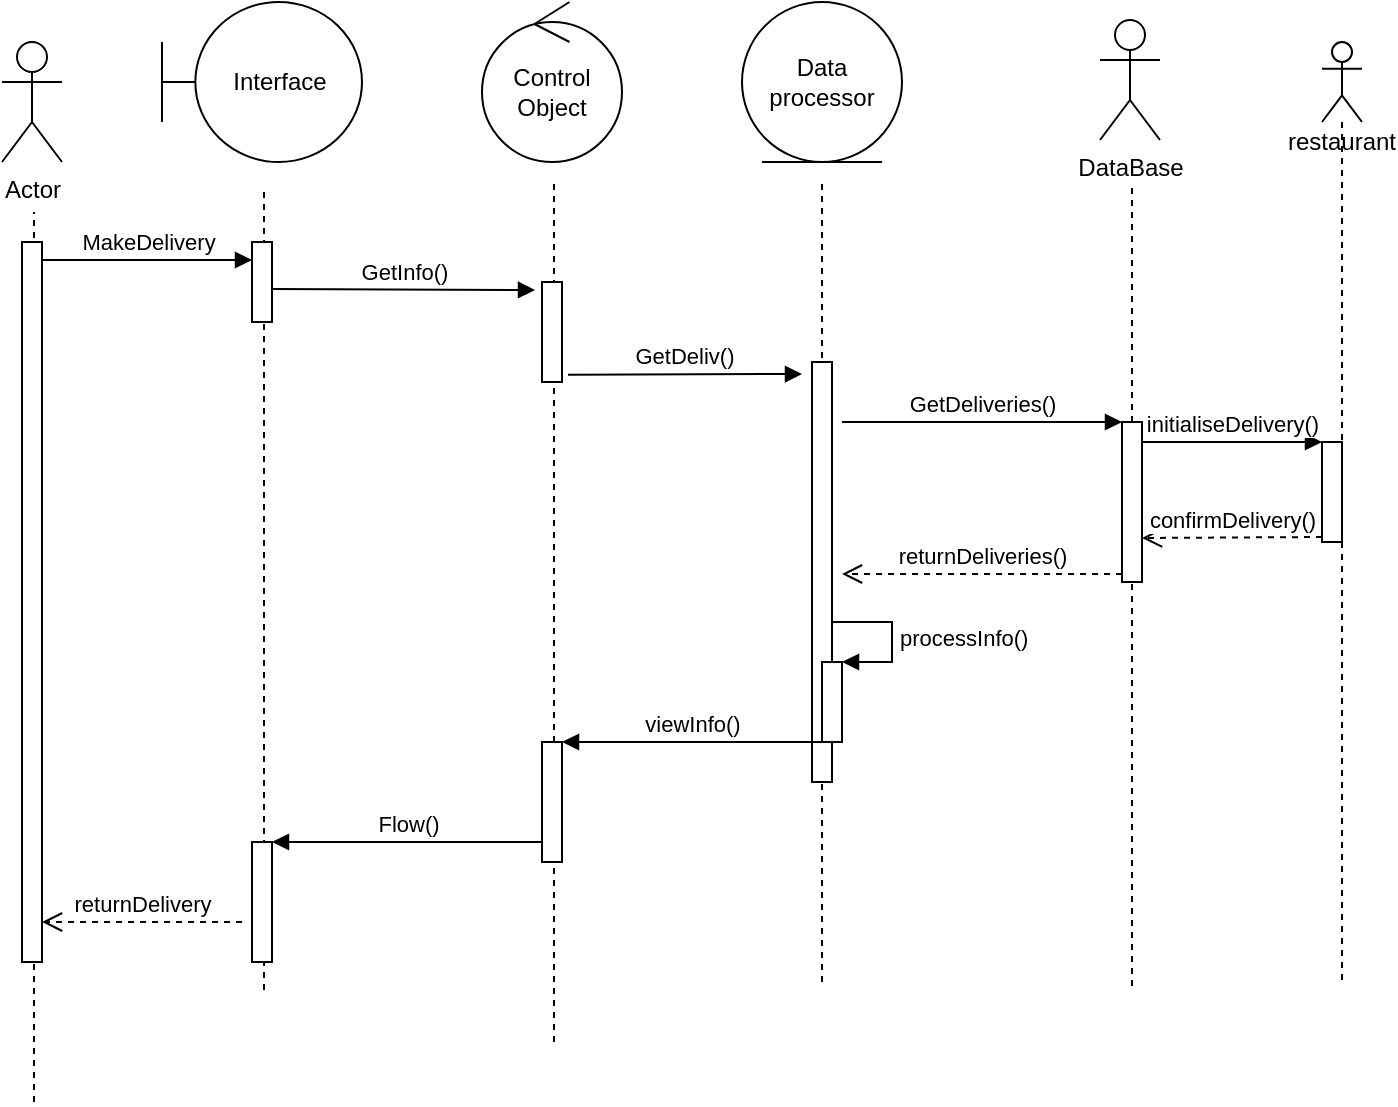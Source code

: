 <mxfile version="20.5.0" type="github" pages="2">
  <diagram id="kgpKYQtTHZ0yAKxKKP6v" name="Page-1">
    <mxGraphModel dx="847" dy="571" grid="1" gridSize="10" guides="1" tooltips="1" connect="1" arrows="1" fold="1" page="1" pageScale="1" pageWidth="850" pageHeight="1100" math="0" shadow="0">
      <root>
        <mxCell id="0" />
        <mxCell id="1" parent="0" />
        <mxCell id="ibsQUTUWQ27VnVEJZ0z8-47" value="" style="endArrow=none;dashed=1;html=1;rounded=0;" edge="1" parent="1">
          <mxGeometry width="50" height="50" relative="1" as="geometry">
            <mxPoint x="86" y="590" as="sourcePoint" />
            <mxPoint x="86" y="145.0" as="targetPoint" />
          </mxGeometry>
        </mxCell>
        <mxCell id="ibsQUTUWQ27VnVEJZ0z8-40" value="" style="endArrow=none;dashed=1;html=1;rounded=0;" edge="1" parent="1">
          <mxGeometry width="50" height="50" relative="1" as="geometry">
            <mxPoint x="635" y="532" as="sourcePoint" />
            <mxPoint x="635" y="133.0" as="targetPoint" />
          </mxGeometry>
        </mxCell>
        <mxCell id="ibsQUTUWQ27VnVEJZ0z8-41" value="" style="endArrow=none;dashed=1;html=1;rounded=0;" edge="1" parent="1">
          <mxGeometry width="50" height="50" relative="1" as="geometry">
            <mxPoint x="201" y="534" as="sourcePoint" />
            <mxPoint x="201" y="135.0" as="targetPoint" />
          </mxGeometry>
        </mxCell>
        <mxCell id="ibsQUTUWQ27VnVEJZ0z8-39" value="" style="endArrow=none;dashed=1;html=1;rounded=0;" edge="1" parent="1">
          <mxGeometry width="50" height="50" relative="1" as="geometry">
            <mxPoint x="480" y="530" as="sourcePoint" />
            <mxPoint x="480" y="131" as="targetPoint" />
          </mxGeometry>
        </mxCell>
        <mxCell id="ibsQUTUWQ27VnVEJZ0z8-27" value="" style="endArrow=none;dashed=1;html=1;rounded=0;" edge="1" parent="1">
          <mxGeometry width="50" height="50" relative="1" as="geometry">
            <mxPoint x="346" y="560" as="sourcePoint" />
            <mxPoint x="346" y="130" as="targetPoint" />
          </mxGeometry>
        </mxCell>
        <mxCell id="ibsQUTUWQ27VnVEJZ0z8-1" value="Actor" style="shape=umlActor;verticalLabelPosition=bottom;verticalAlign=top;html=1;outlineConnect=0;" vertex="1" parent="1">
          <mxGeometry x="70" y="60" width="30" height="60" as="geometry" />
        </mxCell>
        <mxCell id="ibsQUTUWQ27VnVEJZ0z8-3" value="Interface" style="shape=umlBoundary;whiteSpace=wrap;html=1;" vertex="1" parent="1">
          <mxGeometry x="150" y="40" width="100" height="80" as="geometry" />
        </mxCell>
        <mxCell id="ibsQUTUWQ27VnVEJZ0z8-5" value="" style="html=1;points=[];perimeter=orthogonalPerimeter;" vertex="1" parent="1">
          <mxGeometry x="80" y="160" width="10" height="360" as="geometry" />
        </mxCell>
        <mxCell id="ibsQUTUWQ27VnVEJZ0z8-6" value="MakeDelivery" style="html=1;verticalAlign=bottom;endArrow=block;rounded=0;" edge="1" parent="1">
          <mxGeometry width="80" relative="1" as="geometry">
            <mxPoint x="90" y="169" as="sourcePoint" />
            <mxPoint x="195" y="169" as="targetPoint" />
          </mxGeometry>
        </mxCell>
        <mxCell id="ibsQUTUWQ27VnVEJZ0z8-7" value="Control Object" style="ellipse;shape=umlControl;whiteSpace=wrap;html=1;" vertex="1" parent="1">
          <mxGeometry x="310" y="40" width="70" height="80" as="geometry" />
        </mxCell>
        <mxCell id="ibsQUTUWQ27VnVEJZ0z8-10" value="" style="html=1;points=[];perimeter=orthogonalPerimeter;" vertex="1" parent="1">
          <mxGeometry x="195" y="160" width="10" height="40" as="geometry" />
        </mxCell>
        <mxCell id="ibsQUTUWQ27VnVEJZ0z8-15" value="GetInfo()" style="html=1;verticalAlign=bottom;endArrow=block;rounded=0;entryX=-0.35;entryY=0.5;entryDx=0;entryDy=0;entryPerimeter=0;" edge="1" parent="1">
          <mxGeometry width="80" relative="1" as="geometry">
            <mxPoint x="205" y="183.5" as="sourcePoint" />
            <mxPoint x="336.5" y="184" as="targetPoint" />
          </mxGeometry>
        </mxCell>
        <mxCell id="ibsQUTUWQ27VnVEJZ0z8-16" value="Data processor" style="ellipse;shape=umlEntity;whiteSpace=wrap;html=1;" vertex="1" parent="1">
          <mxGeometry x="440" y="40" width="80" height="80" as="geometry" />
        </mxCell>
        <mxCell id="ibsQUTUWQ27VnVEJZ0z8-17" value="DataBase" style="shape=umlActor;verticalLabelPosition=bottom;verticalAlign=top;html=1;" vertex="1" parent="1">
          <mxGeometry x="619" y="49" width="30" height="60" as="geometry" />
        </mxCell>
        <mxCell id="ibsQUTUWQ27VnVEJZ0z8-19" value="" style="html=1;points=[];perimeter=orthogonalPerimeter;" vertex="1" parent="1">
          <mxGeometry x="340" y="180" width="10" height="50" as="geometry" />
        </mxCell>
        <mxCell id="ibsQUTUWQ27VnVEJZ0z8-28" value="" style="html=1;points=[];perimeter=orthogonalPerimeter;" vertex="1" parent="1">
          <mxGeometry x="475" y="220" width="10" height="210" as="geometry" />
        </mxCell>
        <mxCell id="ibsQUTUWQ27VnVEJZ0z8-29" value="GetDeliv()" style="html=1;verticalAlign=bottom;endArrow=block;rounded=0;exitX=1.3;exitY=0.847;exitDx=0;exitDy=0;exitPerimeter=0;" edge="1" parent="1">
          <mxGeometry relative="1" as="geometry">
            <mxPoint x="353" y="226.35" as="sourcePoint" />
            <mxPoint x="470" y="226" as="targetPoint" />
          </mxGeometry>
        </mxCell>
        <mxCell id="ibsQUTUWQ27VnVEJZ0z8-31" value="" style="html=1;points=[];perimeter=orthogonalPerimeter;" vertex="1" parent="1">
          <mxGeometry x="630" y="250" width="10" height="80" as="geometry" />
        </mxCell>
        <mxCell id="ibsQUTUWQ27VnVEJZ0z8-32" value="GetDeliveries()" style="html=1;verticalAlign=bottom;endArrow=block;entryX=0;entryY=0;rounded=0;" edge="1" target="ibsQUTUWQ27VnVEJZ0z8-31" parent="1">
          <mxGeometry relative="1" as="geometry">
            <mxPoint x="490" y="250" as="sourcePoint" />
          </mxGeometry>
        </mxCell>
        <mxCell id="ibsQUTUWQ27VnVEJZ0z8-33" value="returnDeliveries()" style="html=1;verticalAlign=bottom;endArrow=open;dashed=1;endSize=8;exitX=0;exitY=0.95;rounded=0;" edge="1" source="ibsQUTUWQ27VnVEJZ0z8-31" parent="1">
          <mxGeometry relative="1" as="geometry">
            <mxPoint x="490" y="326" as="targetPoint" />
          </mxGeometry>
        </mxCell>
        <mxCell id="ibsQUTUWQ27VnVEJZ0z8-34" value="" style="html=1;points=[];perimeter=orthogonalPerimeter;" vertex="1" parent="1">
          <mxGeometry x="480" y="370" width="10" height="40" as="geometry" />
        </mxCell>
        <mxCell id="ibsQUTUWQ27VnVEJZ0z8-35" value="processInfo()" style="edgeStyle=orthogonalEdgeStyle;html=1;align=left;spacingLeft=2;endArrow=block;rounded=0;entryX=1;entryY=0;" edge="1" target="ibsQUTUWQ27VnVEJZ0z8-34" parent="1">
          <mxGeometry relative="1" as="geometry">
            <mxPoint x="485" y="350" as="sourcePoint" />
            <Array as="points">
              <mxPoint x="515" y="350" />
            </Array>
          </mxGeometry>
        </mxCell>
        <mxCell id="ibsQUTUWQ27VnVEJZ0z8-36" value="" style="html=1;points=[];perimeter=orthogonalPerimeter;" vertex="1" parent="1">
          <mxGeometry x="340" y="410" width="10" height="60" as="geometry" />
        </mxCell>
        <mxCell id="ibsQUTUWQ27VnVEJZ0z8-37" value="viewInfo()" style="html=1;verticalAlign=bottom;endArrow=block;entryX=1;entryY=0;rounded=0;" edge="1" target="ibsQUTUWQ27VnVEJZ0z8-36" parent="1">
          <mxGeometry relative="1" as="geometry">
            <mxPoint x="480" y="410" as="sourcePoint" />
          </mxGeometry>
        </mxCell>
        <mxCell id="ibsQUTUWQ27VnVEJZ0z8-42" value="" style="html=1;points=[];perimeter=orthogonalPerimeter;" vertex="1" parent="1">
          <mxGeometry x="195" y="460" width="10" height="60" as="geometry" />
        </mxCell>
        <mxCell id="ibsQUTUWQ27VnVEJZ0z8-43" value="Flow()" style="html=1;verticalAlign=bottom;endArrow=block;entryX=1;entryY=0;rounded=0;" edge="1" target="ibsQUTUWQ27VnVEJZ0z8-42" parent="1">
          <mxGeometry relative="1" as="geometry">
            <mxPoint x="340" y="460" as="sourcePoint" />
          </mxGeometry>
        </mxCell>
        <mxCell id="ibsQUTUWQ27VnVEJZ0z8-45" value="returnDelivery" style="html=1;verticalAlign=bottom;endArrow=open;dashed=1;endSize=8;rounded=0;" edge="1" parent="1">
          <mxGeometry relative="1" as="geometry">
            <mxPoint x="190" y="500" as="sourcePoint" />
            <mxPoint x="90" y="500" as="targetPoint" />
          </mxGeometry>
        </mxCell>
        <mxCell id="ZMovlAd9aRy1n84pls4W-1" value="restaurant" style="shape=umlLifeline;participant=umlActor;perimeter=lifelinePerimeter;whiteSpace=wrap;html=1;container=1;collapsible=0;recursiveResize=0;verticalAlign=top;spacingTop=36;outlineConnect=0;" vertex="1" parent="1">
          <mxGeometry x="730" y="60" width="20" height="470" as="geometry" />
        </mxCell>
        <mxCell id="ZMovlAd9aRy1n84pls4W-3" value="" style="html=1;points=[];perimeter=orthogonalPerimeter;" vertex="1" parent="1">
          <mxGeometry x="730" y="260" width="10" height="50" as="geometry" />
        </mxCell>
        <mxCell id="ZMovlAd9aRy1n84pls4W-4" value="initialiseDelivery()" style="html=1;verticalAlign=bottom;endArrow=block;entryX=0;entryY=0;rounded=0;" edge="1" target="ZMovlAd9aRy1n84pls4W-3" parent="1">
          <mxGeometry relative="1" as="geometry">
            <mxPoint x="640" y="260" as="sourcePoint" />
          </mxGeometry>
        </mxCell>
        <mxCell id="ZMovlAd9aRy1n84pls4W-5" value="confirmDelivery()" style="html=1;verticalAlign=bottom;endArrow=open;dashed=1;endSize=8;exitX=0;exitY=0.95;rounded=0;" edge="1" source="ZMovlAd9aRy1n84pls4W-3" parent="1">
          <mxGeometry relative="1" as="geometry">
            <mxPoint x="640" y="308" as="targetPoint" />
          </mxGeometry>
        </mxCell>
      </root>
    </mxGraphModel>
  </diagram>
  <diagram id="hTDf0nxFUsidas3IWFS-" name="Страница 2">
    <mxGraphModel dx="762" dy="514" grid="1" gridSize="10" guides="1" tooltips="1" connect="1" arrows="1" fold="1" page="1" pageScale="1" pageWidth="827" pageHeight="1169" math="0" shadow="0">
      <root>
        <mxCell id="0" />
        <mxCell id="1" parent="0" />
        <mxCell id="rbZ0t35-3cvCpNi8i0zO-10" style="edgeStyle=orthogonalEdgeStyle;rounded=0;orthogonalLoop=1;jettySize=auto;html=1;exitX=0.5;exitY=0.5;exitDx=0;exitDy=0;exitPerimeter=0;entryX=0;entryY=0.5;entryDx=0;entryDy=0;" edge="1" parent="1" source="c-zr3uhG2UjLRN9a12ck-1" target="rbZ0t35-3cvCpNi8i0zO-5">
          <mxGeometry relative="1" as="geometry">
            <mxPoint x="180" y="190" as="targetPoint" />
          </mxGeometry>
        </mxCell>
        <mxCell id="rbZ0t35-3cvCpNi8i0zO-12" style="edgeStyle=orthogonalEdgeStyle;rounded=0;orthogonalLoop=1;jettySize=auto;html=1;exitX=1;exitY=1;exitDx=0;exitDy=0;exitPerimeter=0;" edge="1" parent="1" source="c-zr3uhG2UjLRN9a12ck-1">
          <mxGeometry relative="1" as="geometry">
            <mxPoint x="90" y="120" as="targetPoint" />
          </mxGeometry>
        </mxCell>
        <mxCell id="c-zr3uhG2UjLRN9a12ck-1" value="user" style="shape=umlActor;verticalLabelPosition=bottom;verticalAlign=top;html=1;" vertex="1" parent="1">
          <mxGeometry x="60" y="60" width="30" height="60" as="geometry" />
        </mxCell>
        <mxCell id="rbZ0t35-3cvCpNi8i0zO-11" style="edgeStyle=orthogonalEdgeStyle;rounded=0;orthogonalLoop=1;jettySize=auto;html=1;exitX=0.5;exitY=0.5;exitDx=0;exitDy=0;exitPerimeter=0;entryX=0.483;entryY=0.75;entryDx=0;entryDy=0;entryPerimeter=0;" edge="1" parent="1" source="rbZ0t35-3cvCpNi8i0zO-1" target="c-zr3uhG2UjLRN9a12ck-1">
          <mxGeometry relative="1" as="geometry">
            <mxPoint x="50" y="80" as="targetPoint" />
            <Array as="points">
              <mxPoint x="40" y="40" />
              <mxPoint x="40" y="105" />
            </Array>
          </mxGeometry>
        </mxCell>
        <mxCell id="rbZ0t35-3cvCpNi8i0zO-19" style="edgeStyle=orthogonalEdgeStyle;rounded=0;orthogonalLoop=1;jettySize=auto;html=1;exitX=0.5;exitY=0.5;exitDx=0;exitDy=0;exitPerimeter=0;" edge="1" parent="1" source="rbZ0t35-3cvCpNi8i0zO-1" target="rbZ0t35-3cvCpNi8i0zO-15">
          <mxGeometry relative="1" as="geometry" />
        </mxCell>
        <mxCell id="rbZ0t35-3cvCpNi8i0zO-21" style="edgeStyle=orthogonalEdgeStyle;rounded=0;orthogonalLoop=1;jettySize=auto;html=1;exitX=0.5;exitY=0.5;exitDx=0;exitDy=0;exitPerimeter=0;" edge="1" parent="1" source="rbZ0t35-3cvCpNi8i0zO-1" target="rbZ0t35-3cvCpNi8i0zO-18">
          <mxGeometry relative="1" as="geometry" />
        </mxCell>
        <mxCell id="rbZ0t35-3cvCpNi8i0zO-1" value="customer" style="shape=umlActor;verticalLabelPosition=bottom;verticalAlign=top;html=1;" vertex="1" parent="1">
          <mxGeometry x="140" y="10" width="30" height="60" as="geometry" />
        </mxCell>
        <mxCell id="rbZ0t35-3cvCpNi8i0zO-6" style="edgeStyle=orthogonalEdgeStyle;rounded=0;orthogonalLoop=1;jettySize=auto;html=1;exitX=0.5;exitY=0.5;exitDx=0;exitDy=0;exitPerimeter=0;" edge="1" parent="1" source="rbZ0t35-3cvCpNi8i0zO-2" target="c-zr3uhG2UjLRN9a12ck-1">
          <mxGeometry relative="1" as="geometry" />
        </mxCell>
        <mxCell id="rbZ0t35-3cvCpNi8i0zO-25" style="edgeStyle=orthogonalEdgeStyle;rounded=0;orthogonalLoop=1;jettySize=auto;html=1;exitX=0.5;exitY=0.5;exitDx=0;exitDy=0;exitPerimeter=0;entryX=0;entryY=0.5;entryDx=0;entryDy=0;" edge="1" parent="1" source="rbZ0t35-3cvCpNi8i0zO-2" target="rbZ0t35-3cvCpNi8i0zO-23">
          <mxGeometry relative="1" as="geometry">
            <mxPoint x="360" y="300" as="targetPoint" />
          </mxGeometry>
        </mxCell>
        <mxCell id="rbZ0t35-3cvCpNi8i0zO-2" value="cheff" style="shape=umlActor;verticalLabelPosition=bottom;verticalAlign=top;html=1;" vertex="1" parent="1">
          <mxGeometry x="60" y="300" width="30" height="60" as="geometry" />
        </mxCell>
        <mxCell id="rbZ0t35-3cvCpNi8i0zO-13" style="edgeStyle=orthogonalEdgeStyle;rounded=0;orthogonalLoop=1;jettySize=auto;html=1;exitX=0.5;exitY=0.5;exitDx=0;exitDy=0;exitPerimeter=0;entryX=1;entryY=1;entryDx=0;entryDy=0;entryPerimeter=0;" edge="1" parent="1" source="rbZ0t35-3cvCpNi8i0zO-3" target="c-zr3uhG2UjLRN9a12ck-1">
          <mxGeometry relative="1" as="geometry">
            <Array as="points">
              <mxPoint x="90" y="210" />
            </Array>
          </mxGeometry>
        </mxCell>
        <mxCell id="rbZ0t35-3cvCpNi8i0zO-22" style="edgeStyle=orthogonalEdgeStyle;rounded=0;orthogonalLoop=1;jettySize=auto;html=1;exitX=0.5;exitY=0.5;exitDx=0;exitDy=0;exitPerimeter=0;entryX=0;entryY=0.5;entryDx=0;entryDy=0;" edge="1" parent="1" source="rbZ0t35-3cvCpNi8i0zO-3" target="rbZ0t35-3cvCpNi8i0zO-16">
          <mxGeometry relative="1" as="geometry" />
        </mxCell>
        <mxCell id="rbZ0t35-3cvCpNi8i0zO-26" style="edgeStyle=orthogonalEdgeStyle;rounded=0;orthogonalLoop=1;jettySize=auto;html=1;exitX=0.5;exitY=0.5;exitDx=0;exitDy=0;exitPerimeter=0;entryX=0;entryY=0.267;entryDx=0;entryDy=0;entryPerimeter=0;" edge="1" parent="1" source="rbZ0t35-3cvCpNi8i0zO-3" target="rbZ0t35-3cvCpNi8i0zO-24">
          <mxGeometry relative="1" as="geometry" />
        </mxCell>
        <mxCell id="rbZ0t35-3cvCpNi8i0zO-3" value="delivery person" style="shape=umlActor;verticalLabelPosition=bottom;verticalAlign=top;html=1;" vertex="1" parent="1">
          <mxGeometry x="100" y="180" width="30" height="60" as="geometry" />
        </mxCell>
        <mxCell id="rbZ0t35-3cvCpNi8i0zO-14" style="edgeStyle=orthogonalEdgeStyle;rounded=0;orthogonalLoop=1;jettySize=auto;html=1;exitX=0.5;exitY=0.5;exitDx=0;exitDy=0;exitPerimeter=0;entryX=0.533;entryY=0.642;entryDx=0;entryDy=0;entryPerimeter=0;" edge="1" parent="1" source="rbZ0t35-3cvCpNi8i0zO-4" target="c-zr3uhG2UjLRN9a12ck-1">
          <mxGeometry relative="1" as="geometry">
            <Array as="points">
              <mxPoint x="45" y="99" />
            </Array>
          </mxGeometry>
        </mxCell>
        <mxCell id="rbZ0t35-3cvCpNi8i0zO-20" style="edgeStyle=orthogonalEdgeStyle;rounded=0;orthogonalLoop=1;jettySize=auto;html=1;exitX=0.5;exitY=0.5;exitDx=0;exitDy=0;exitPerimeter=0;" edge="1" parent="1" source="rbZ0t35-3cvCpNi8i0zO-4" target="rbZ0t35-3cvCpNi8i0zO-17">
          <mxGeometry relative="1" as="geometry" />
        </mxCell>
        <mxCell id="rbZ0t35-3cvCpNi8i0zO-4" value="packer" style="shape=umlActor;verticalLabelPosition=bottom;verticalAlign=top;html=1;" vertex="1" parent="1">
          <mxGeometry x="30" y="380" width="30" height="60" as="geometry" />
        </mxCell>
        <mxCell id="rbZ0t35-3cvCpNi8i0zO-5" value="log in" style="ellipse;whiteSpace=wrap;html=1;" vertex="1" parent="1">
          <mxGeometry x="160" y="100" width="90" height="30" as="geometry" />
        </mxCell>
        <mxCell id="rbZ0t35-3cvCpNi8i0zO-15" value="create order" style="ellipse;whiteSpace=wrap;html=1;" vertex="1" parent="1">
          <mxGeometry x="260" y="20" width="106" height="20" as="geometry" />
        </mxCell>
        <mxCell id="rbZ0t35-3cvCpNi8i0zO-16" value="accept order" style="ellipse;whiteSpace=wrap;html=1;" vertex="1" parent="1">
          <mxGeometry x="300" y="192.5" width="80" height="35" as="geometry" />
        </mxCell>
        <mxCell id="rbZ0t35-3cvCpNi8i0zO-17" value="pack order" style="ellipse;whiteSpace=wrap;html=1;" vertex="1" parent="1">
          <mxGeometry x="570" y="320" width="90" height="40" as="geometry" />
        </mxCell>
        <mxCell id="rbZ0t35-3cvCpNi8i0zO-18" value="accept delivery" style="ellipse;whiteSpace=wrap;html=1;" vertex="1" parent="1">
          <mxGeometry x="320" y="50" width="90" height="30" as="geometry" />
        </mxCell>
        <mxCell id="rbZ0t35-3cvCpNi8i0zO-23" value="prepare ordered food" style="ellipse;whiteSpace=wrap;html=1;" vertex="1" parent="1">
          <mxGeometry x="300" y="305" width="110" height="50" as="geometry" />
        </mxCell>
        <mxCell id="rbZ0t35-3cvCpNi8i0zO-24" value="deliver order" style="ellipse;whiteSpace=wrap;html=1;" vertex="1" parent="1">
          <mxGeometry x="210" y="240" width="90" height="30" as="geometry" />
        </mxCell>
        <mxCell id="rbZ0t35-3cvCpNi8i0zO-27" value="&amp;lt;&amp;lt;include&amp;gt;&amp;gt;" style="html=1;verticalAlign=bottom;labelBackgroundColor=none;endArrow=open;endFill=0;dashed=1;rounded=0;exitX=1;exitY=0.5;exitDx=0;exitDy=0;" edge="1" parent="1" source="rbZ0t35-3cvCpNi8i0zO-15">
          <mxGeometry width="160" relative="1" as="geometry">
            <mxPoint x="380" y="29.5" as="sourcePoint" />
            <mxPoint x="510" y="30" as="targetPoint" />
          </mxGeometry>
        </mxCell>
        <mxCell id="rbZ0t35-3cvCpNi8i0zO-29" value="&amp;lt;&amp;lt;extend&amp;gt;&amp;gt;" style="edgeStyle=none;html=1;startArrow=open;endArrow=none;startSize=12;verticalAlign=bottom;dashed=1;labelBackgroundColor=none;rounded=0;exitX=1.014;exitY=0.338;exitDx=0;exitDy=0;exitPerimeter=0;" edge="1" parent="1" source="rbZ0t35-3cvCpNi8i0zO-30">
          <mxGeometry width="160" relative="1" as="geometry">
            <mxPoint x="535" y="114.5" as="sourcePoint" />
            <mxPoint x="690" y="90" as="targetPoint" />
            <mxPoint as="offset" />
          </mxGeometry>
        </mxCell>
        <mxCell id="rbZ0t35-3cvCpNi8i0zO-30" value="choose food" style="ellipse;whiteSpace=wrap;html=1;" vertex="1" parent="1">
          <mxGeometry x="510" y="10" width="140" height="40" as="geometry" />
        </mxCell>
        <mxCell id="rbZ0t35-3cvCpNi8i0zO-31" value="choose drinks" style="ellipse;whiteSpace=wrap;html=1;" vertex="1" parent="1">
          <mxGeometry x="660" y="90" width="70" height="40" as="geometry" />
        </mxCell>
      </root>
    </mxGraphModel>
  </diagram>
</mxfile>
